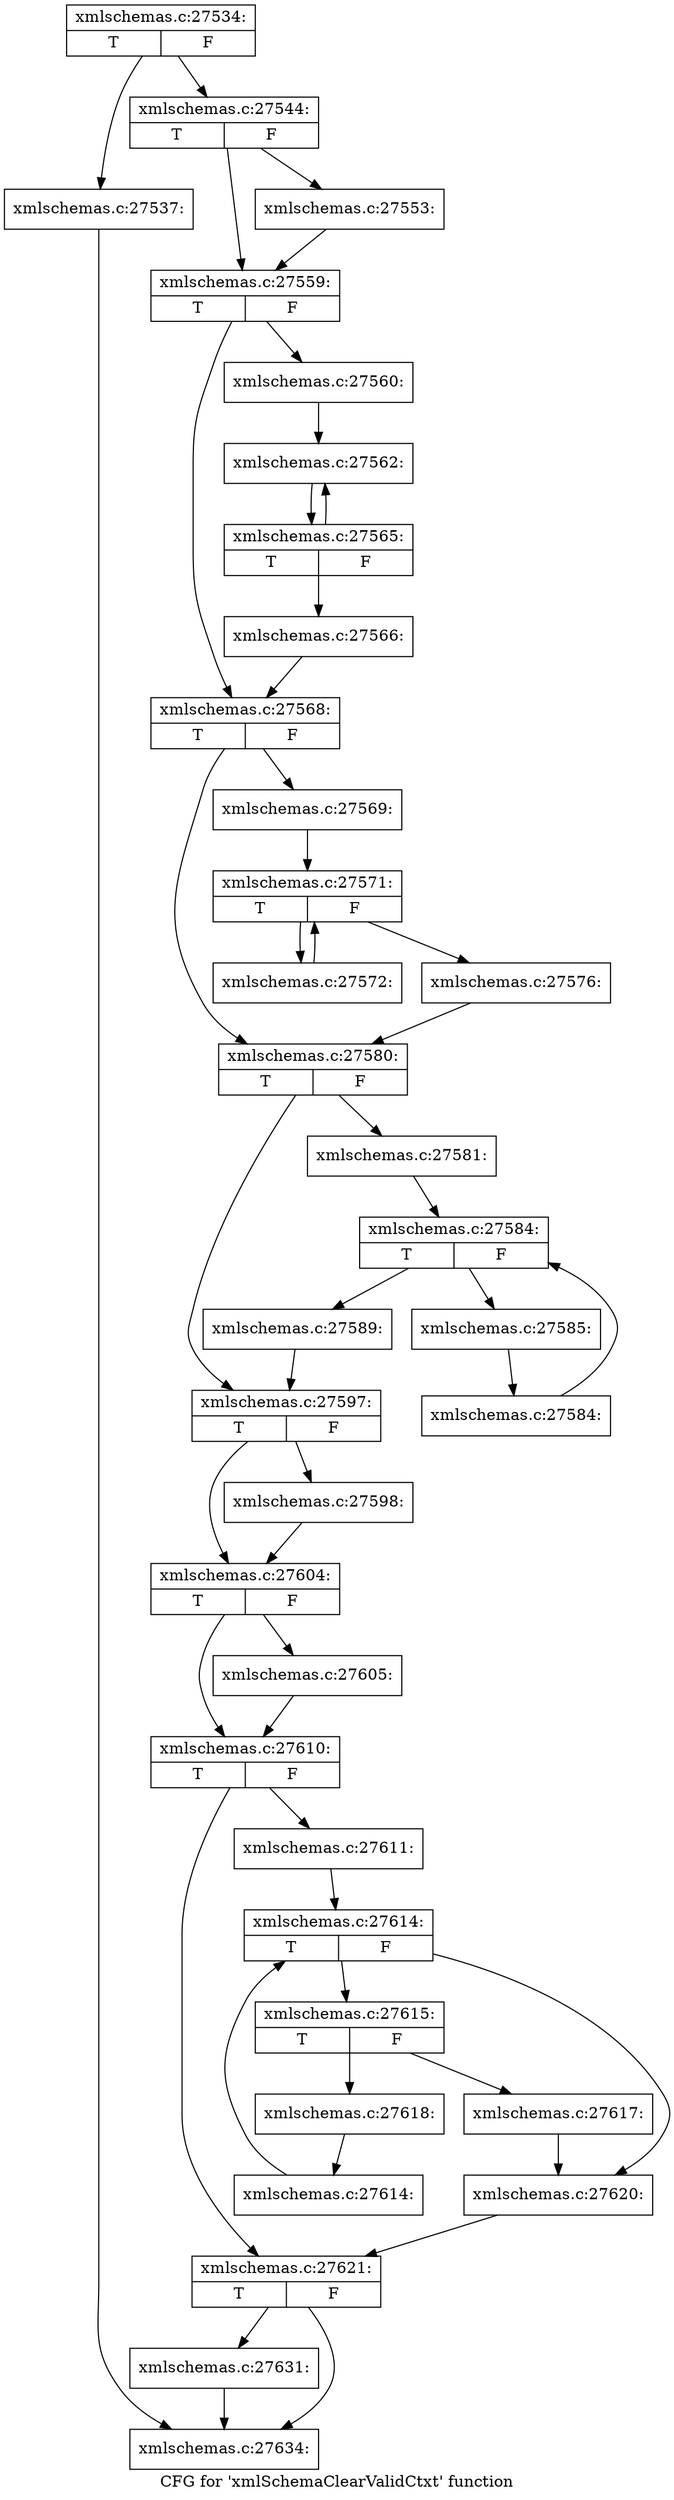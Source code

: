 digraph "CFG for 'xmlSchemaClearValidCtxt' function" {
	label="CFG for 'xmlSchemaClearValidCtxt' function";

	Node0x56fa580 [shape=record,label="{xmlschemas.c:27534:|{<s0>T|<s1>F}}"];
	Node0x56fa580 -> Node0x56fa640;
	Node0x56fa580 -> Node0x56fa690;
	Node0x56fa640 [shape=record,label="{xmlschemas.c:27537:}"];
	Node0x56fa640 -> Node0x5706270;
	Node0x56fa690 [shape=record,label="{xmlschemas.c:27544:|{<s0>T|<s1>F}}"];
	Node0x56fa690 -> Node0x56fb4d0;
	Node0x56fa690 -> Node0x56fb520;
	Node0x56fb4d0 [shape=record,label="{xmlschemas.c:27553:}"];
	Node0x56fb4d0 -> Node0x56fb520;
	Node0x56fb520 [shape=record,label="{xmlschemas.c:27559:|{<s0>T|<s1>F}}"];
	Node0x56fb520 -> Node0x56fbf60;
	Node0x56fb520 -> Node0x56fbfb0;
	Node0x56fbf60 [shape=record,label="{xmlschemas.c:27560:}"];
	Node0x56fbf60 -> Node0x56fcc20;
	Node0x56fcc20 [shape=record,label="{xmlschemas.c:27562:}"];
	Node0x56fcc20 -> Node0x56fcbd0;
	Node0x56fcbd0 [shape=record,label="{xmlschemas.c:27565:|{<s0>T|<s1>F}}"];
	Node0x56fcbd0 -> Node0x56fcc20;
	Node0x56fcbd0 -> Node0x56fcb80;
	Node0x56fcb80 [shape=record,label="{xmlschemas.c:27566:}"];
	Node0x56fcb80 -> Node0x56fbfb0;
	Node0x56fbfb0 [shape=record,label="{xmlschemas.c:27568:|{<s0>T|<s1>F}}"];
	Node0x56fbfb0 -> Node0x56fda60;
	Node0x56fbfb0 -> Node0x56fdab0;
	Node0x56fda60 [shape=record,label="{xmlschemas.c:27569:}"];
	Node0x56fda60 -> Node0x56fe680;
	Node0x56fe680 [shape=record,label="{xmlschemas.c:27571:|{<s0>T|<s1>F}}"];
	Node0x56fe680 -> Node0x56fe980;
	Node0x56fe680 -> Node0x56fe8a0;
	Node0x56fe980 [shape=record,label="{xmlschemas.c:27572:}"];
	Node0x56fe980 -> Node0x56fe680;
	Node0x56fe8a0 [shape=record,label="{xmlschemas.c:27576:}"];
	Node0x56fe8a0 -> Node0x56fdab0;
	Node0x56fdab0 [shape=record,label="{xmlschemas.c:27580:|{<s0>T|<s1>F}}"];
	Node0x56fdab0 -> Node0x56ff720;
	Node0x56fdab0 -> Node0x56ffa50;
	Node0x56ff720 [shape=record,label="{xmlschemas.c:27581:}"];
	Node0x56ff720 -> Node0x57006b0;
	Node0x57006b0 [shape=record,label="{xmlschemas.c:27584:|{<s0>T|<s1>F}}"];
	Node0x57006b0 -> Node0x57008b0;
	Node0x57006b0 -> Node0x5700550;
	Node0x57008b0 [shape=record,label="{xmlschemas.c:27585:}"];
	Node0x57008b0 -> Node0x5700860;
	Node0x5700860 [shape=record,label="{xmlschemas.c:27584:}"];
	Node0x5700860 -> Node0x57006b0;
	Node0x5700550 [shape=record,label="{xmlschemas.c:27589:}"];
	Node0x5700550 -> Node0x56ffa50;
	Node0x56ffa50 [shape=record,label="{xmlschemas.c:27597:|{<s0>T|<s1>F}}"];
	Node0x56ffa50 -> Node0x57023f0;
	Node0x56ffa50 -> Node0x5702440;
	Node0x57023f0 [shape=record,label="{xmlschemas.c:27598:}"];
	Node0x57023f0 -> Node0x5702440;
	Node0x5702440 [shape=record,label="{xmlschemas.c:27604:|{<s0>T|<s1>F}}"];
	Node0x5702440 -> Node0x5702e00;
	Node0x5702440 -> Node0x5702e50;
	Node0x5702e00 [shape=record,label="{xmlschemas.c:27605:}"];
	Node0x5702e00 -> Node0x5702e50;
	Node0x5702e50 [shape=record,label="{xmlschemas.c:27610:|{<s0>T|<s1>F}}"];
	Node0x5702e50 -> Node0x57034a0;
	Node0x5702e50 -> Node0x57034f0;
	Node0x57034a0 [shape=record,label="{xmlschemas.c:27611:}"];
	Node0x57034a0 -> Node0x5704030;
	Node0x5704030 [shape=record,label="{xmlschemas.c:27614:|{<s0>T|<s1>F}}"];
	Node0x5704030 -> Node0x5704230;
	Node0x5704030 -> Node0x5703ed0;
	Node0x5704230 [shape=record,label="{xmlschemas.c:27615:|{<s0>T|<s1>F}}"];
	Node0x5704230 -> Node0x5704a20;
	Node0x5704230 -> Node0x5704a70;
	Node0x5704a20 [shape=record,label="{xmlschemas.c:27617:}"];
	Node0x5704a20 -> Node0x5703ed0;
	Node0x5704a70 [shape=record,label="{xmlschemas.c:27618:}"];
	Node0x5704a70 -> Node0x57041e0;
	Node0x57041e0 [shape=record,label="{xmlschemas.c:27614:}"];
	Node0x57041e0 -> Node0x5704030;
	Node0x5703ed0 [shape=record,label="{xmlschemas.c:27620:}"];
	Node0x5703ed0 -> Node0x57034f0;
	Node0x57034f0 [shape=record,label="{xmlschemas.c:27621:|{<s0>T|<s1>F}}"];
	Node0x57034f0 -> Node0x5706220;
	Node0x57034f0 -> Node0x5706270;
	Node0x5706220 [shape=record,label="{xmlschemas.c:27631:}"];
	Node0x5706220 -> Node0x5706270;
	Node0x5706270 [shape=record,label="{xmlschemas.c:27634:}"];
}
